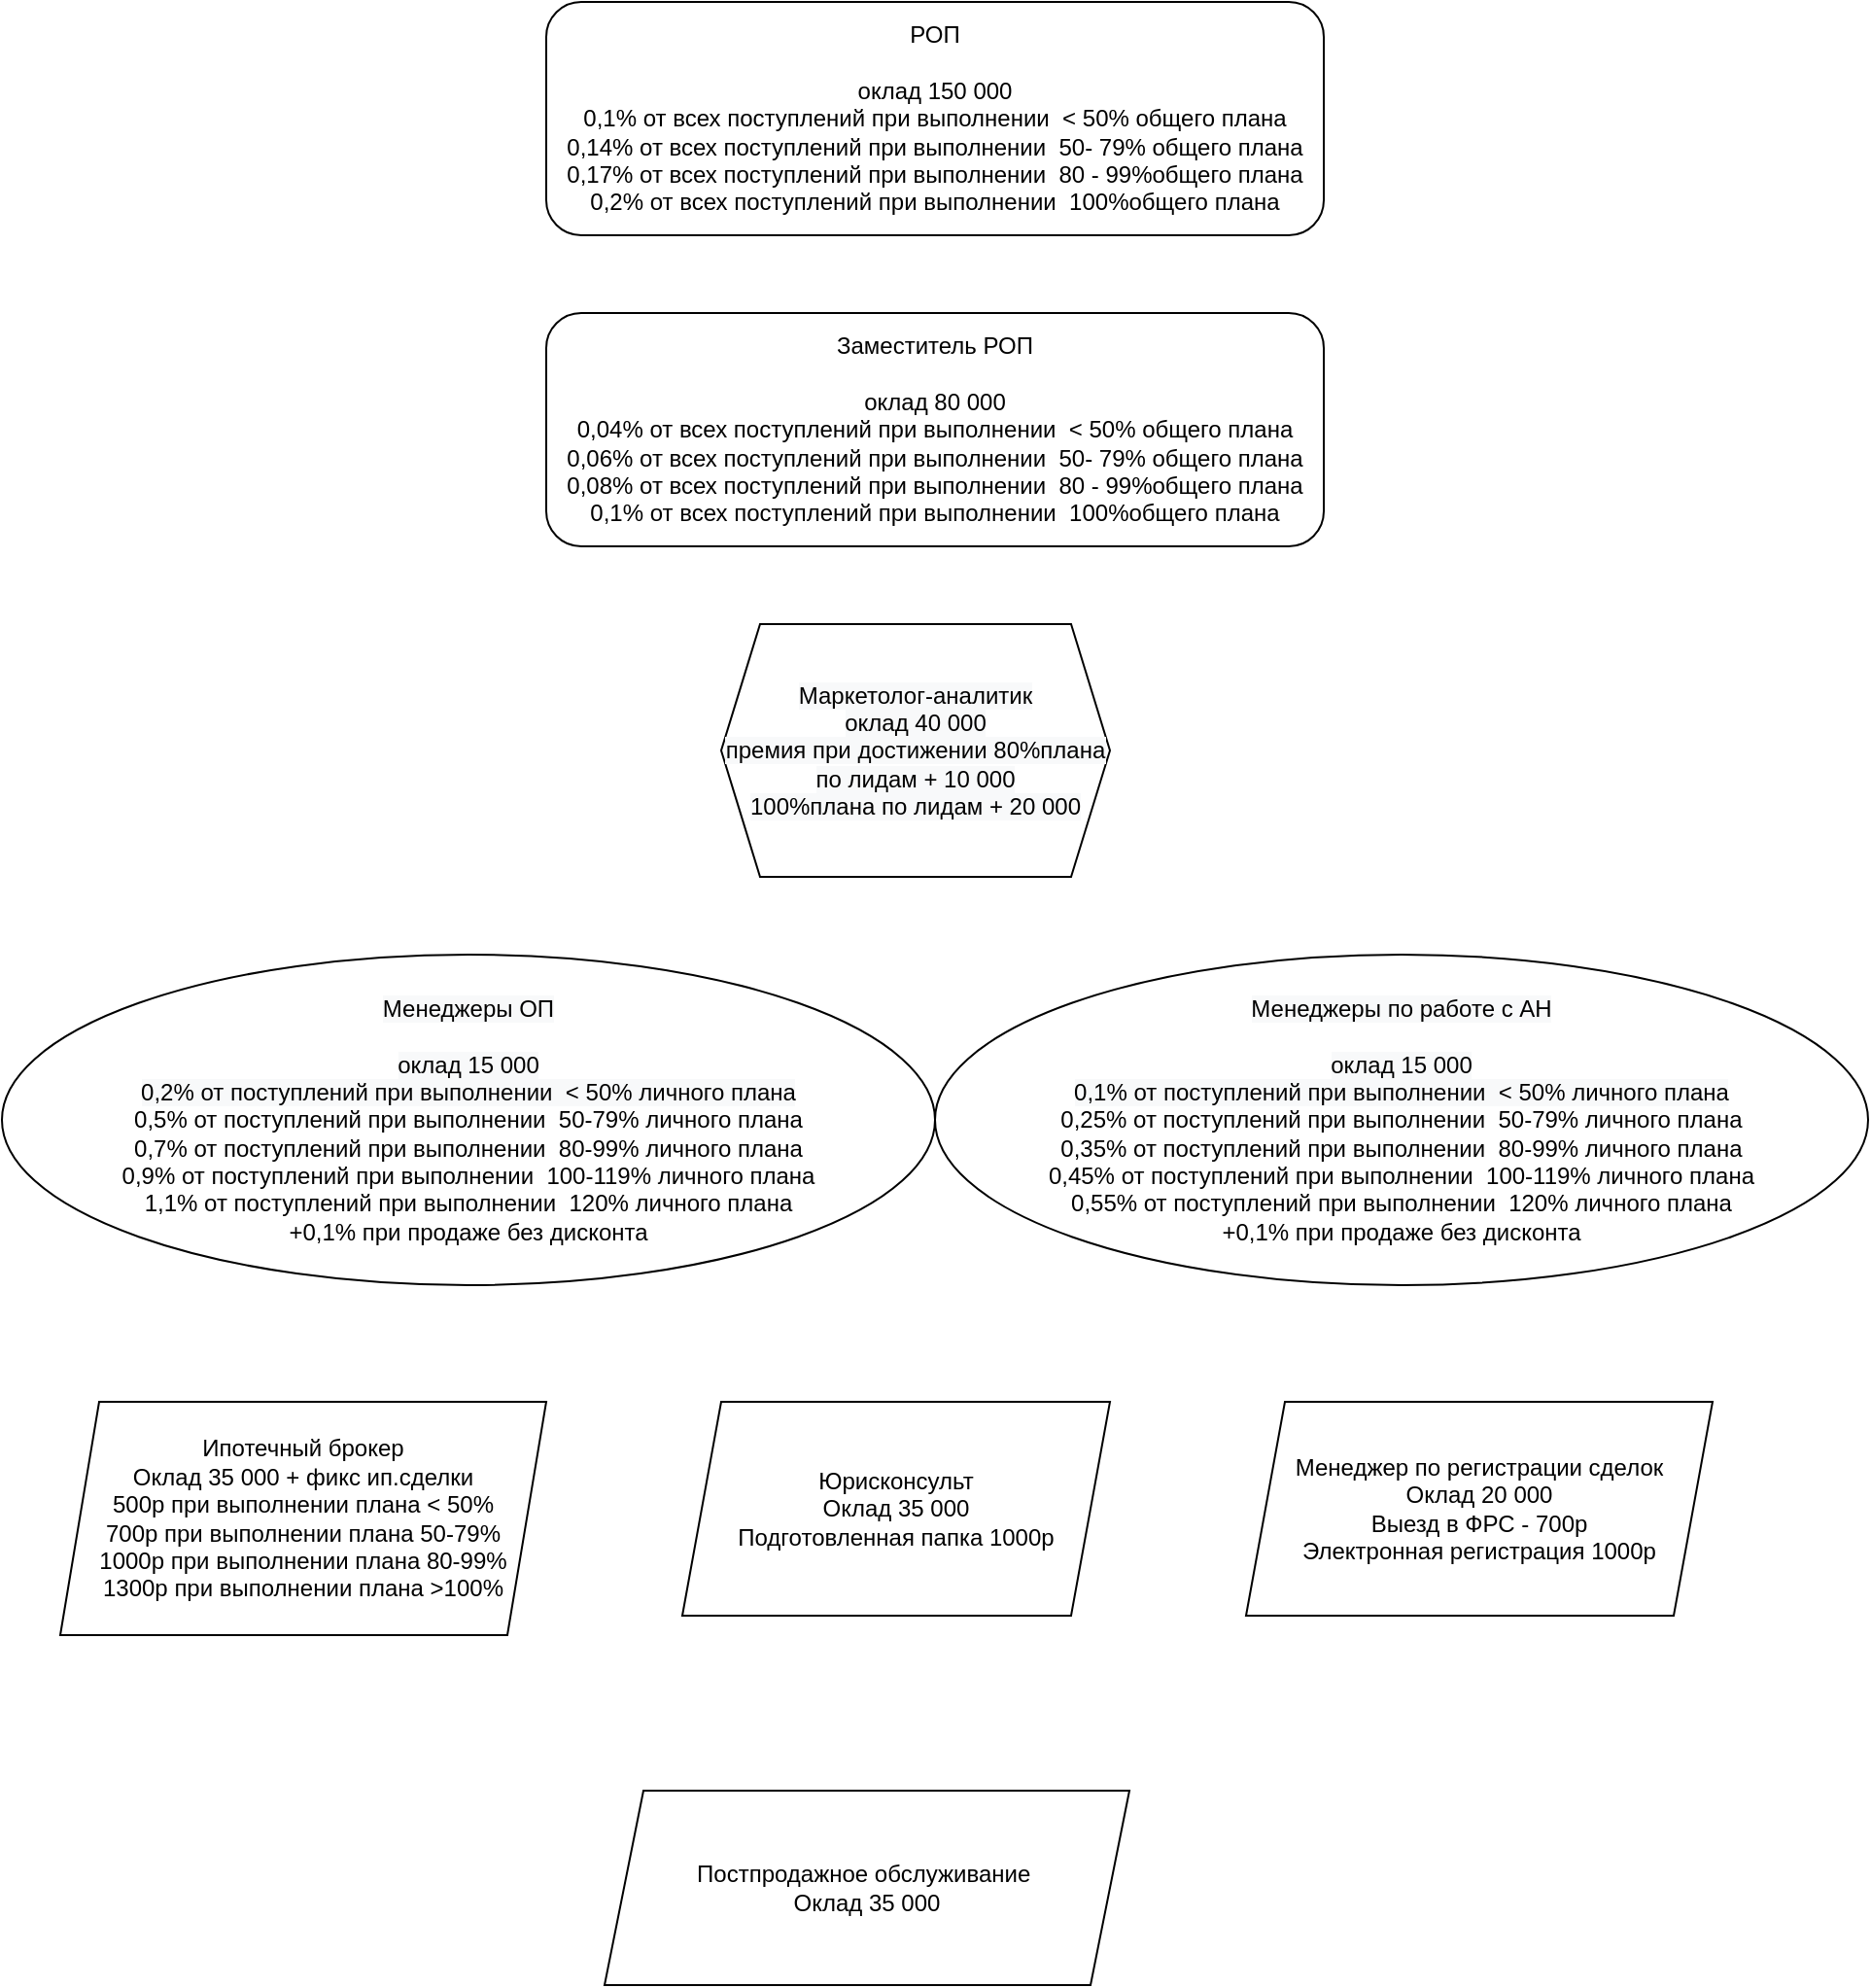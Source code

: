 <mxfile version="14.8.0" type="github">
  <diagram id="7wqLCixm_22EbxgclX5y" name="Page-1">
    <mxGraphModel dx="1733" dy="625" grid="1" gridSize="10" guides="1" tooltips="1" connect="1" arrows="1" fold="1" page="1" pageScale="1" pageWidth="827" pageHeight="1169" math="0" shadow="0">
      <root>
        <mxCell id="0" />
        <mxCell id="1" parent="0" />
        <mxCell id="3LFxuPGzubrRKz1PhGpf-1" value="РОП&lt;br&gt;&lt;br&gt;оклад 150 000&lt;br&gt;0,1% от всех поступлений при выполнении&amp;nbsp; &amp;lt; 50% общего плана&lt;br&gt;0,14% от всех поступлений при выполнении&amp;nbsp; 50- 79% общего плана&lt;br&gt;0,17% от всех поступлений при выполнении&amp;nbsp; 80 - 99%общего&amp;nbsp;плана&lt;br&gt;0,2% от всех поступлений при выполнении&amp;nbsp; 100%общего&amp;nbsp;плана" style="rounded=1;whiteSpace=wrap;html=1;" vertex="1" parent="1">
          <mxGeometry x="270" y="10" width="400" height="120" as="geometry" />
        </mxCell>
        <mxCell id="3LFxuPGzubrRKz1PhGpf-2" value="Заместитель РОП&lt;br&gt;&lt;br&gt;оклад 80 000&lt;br&gt;0,04% от всех поступлений при выполнении&amp;nbsp; &amp;lt; 50% общего плана&lt;br&gt;0,06% от всех поступлений при выполнении&amp;nbsp; 50- 79% общего плана&lt;br&gt;0,08% от всех поступлений при выполнении&amp;nbsp; 80 - 99%общего&amp;nbsp;плана&lt;br&gt;0,1% от всех поступлений при выполнении&amp;nbsp; 100%общего&amp;nbsp;плана" style="rounded=1;whiteSpace=wrap;html=1;" vertex="1" parent="1">
          <mxGeometry x="270" y="170" width="400" height="120" as="geometry" />
        </mxCell>
        <mxCell id="3LFxuPGzubrRKz1PhGpf-4" value="&lt;span style=&quot;color: rgb(0 , 0 , 0) ; font-family: &amp;#34;helvetica&amp;#34; ; font-size: 12px ; font-style: normal ; font-weight: 400 ; letter-spacing: normal ; text-align: center ; text-indent: 0px ; text-transform: none ; word-spacing: 0px ; background-color: rgb(248 , 249 , 250) ; display: inline ; float: none&quot;&gt;Менеджеры ОП&lt;/span&gt;&lt;br style=&quot;color: rgb(0 , 0 , 0) ; font-family: &amp;#34;helvetica&amp;#34; ; font-size: 12px ; font-style: normal ; font-weight: 400 ; letter-spacing: normal ; text-align: center ; text-indent: 0px ; text-transform: none ; word-spacing: 0px ; background-color: rgb(248 , 249 , 250)&quot;&gt;&lt;br style=&quot;color: rgb(0 , 0 , 0) ; font-family: &amp;#34;helvetica&amp;#34; ; font-size: 12px ; font-style: normal ; font-weight: 400 ; letter-spacing: normal ; text-align: center ; text-indent: 0px ; text-transform: none ; word-spacing: 0px ; background-color: rgb(248 , 249 , 250)&quot;&gt;&lt;span style=&quot;color: rgb(0 , 0 , 0) ; font-family: &amp;#34;helvetica&amp;#34; ; font-size: 12px ; font-style: normal ; font-weight: 400 ; letter-spacing: normal ; text-align: center ; text-indent: 0px ; text-transform: none ; word-spacing: 0px ; background-color: rgb(248 , 249 , 250) ; display: inline ; float: none&quot;&gt;оклад 15 000&lt;/span&gt;&lt;br style=&quot;color: rgb(0 , 0 , 0) ; font-family: &amp;#34;helvetica&amp;#34; ; font-size: 12px ; font-style: normal ; font-weight: 400 ; letter-spacing: normal ; text-align: center ; text-indent: 0px ; text-transform: none ; word-spacing: 0px ; background-color: rgb(248 , 249 , 250)&quot;&gt;&lt;span style=&quot;color: rgb(0 , 0 , 0) ; font-family: &amp;#34;helvetica&amp;#34; ; font-size: 12px ; font-style: normal ; font-weight: 400 ; letter-spacing: normal ; text-align: center ; text-indent: 0px ; text-transform: none ; word-spacing: 0px ; background-color: rgb(248 , 249 , 250) ; display: inline ; float: none&quot;&gt;0,2% от поступлений при выполнении&amp;nbsp; &amp;lt; 50% личного плана&lt;/span&gt;&lt;br style=&quot;color: rgb(0 , 0 , 0) ; font-family: &amp;#34;helvetica&amp;#34; ; font-size: 12px ; font-style: normal ; font-weight: 400 ; letter-spacing: normal ; text-align: center ; text-indent: 0px ; text-transform: none ; word-spacing: 0px ; background-color: rgb(248 , 249 , 250)&quot;&gt;&lt;span style=&quot;font-family: &amp;#34;helvetica&amp;#34;&quot;&gt;0,5% от поступлений при выполнении&amp;nbsp; 50-79% личного плана&lt;br&gt;&lt;/span&gt;&lt;span style=&quot;font-family: &amp;#34;helvetica&amp;#34;&quot;&gt;0,7% от поступлений при выполнении&amp;nbsp; 80-99% личного плана&lt;br&gt;&lt;/span&gt;&lt;span style=&quot;font-family: &amp;#34;helvetica&amp;#34;&quot;&gt;0,9% от поступлений при выполнении&amp;nbsp; 100-119% личного плана&lt;br&gt;&lt;/span&gt;&lt;span style=&quot;font-family: &amp;#34;helvetica&amp;#34;&quot;&gt;1,1% от поступлений при выполнении&amp;nbsp; 120% личного плана&lt;br&gt;&lt;/span&gt;&lt;span style=&quot;font-family: &amp;#34;helvetica&amp;#34;&quot;&gt;+0,1% при продаже без дисконта&lt;br&gt;&lt;/span&gt;" style="ellipse;whiteSpace=wrap;html=1;" vertex="1" parent="1">
          <mxGeometry x="-10" y="500" width="480" height="170" as="geometry" />
        </mxCell>
        <mxCell id="3LFxuPGzubrRKz1PhGpf-7" value="Ипотечный брокер&lt;br&gt;Оклад 35 000 + фикс ип.сделки&lt;br&gt;500р при выполнении плана&amp;nbsp;&lt;span style=&quot;font-family: &amp;#34;helvetica&amp;#34;&quot;&gt;&amp;lt; 50%&lt;br&gt;&lt;/span&gt;700р при выполнении плана 5&lt;span style=&quot;font-family: &amp;#34;helvetica&amp;#34;&quot;&gt;0-79%&lt;br&gt;&lt;/span&gt;1000р при выполнении плана 80-99&lt;span style=&quot;font-family: &amp;#34;helvetica&amp;#34;&quot;&gt;%&lt;br&gt;&lt;/span&gt;1300р при выполнении плана &amp;gt;100&lt;span style=&quot;font-family: &amp;#34;helvetica&amp;#34;&quot;&gt;%&lt;/span&gt;&lt;span style=&quot;font-family: &amp;#34;helvetica&amp;#34;&quot;&gt;&lt;br&gt;&lt;/span&gt;" style="shape=parallelogram;perimeter=parallelogramPerimeter;whiteSpace=wrap;html=1;fixedSize=1;" vertex="1" parent="1">
          <mxGeometry x="20" y="730" width="250" height="120" as="geometry" />
        </mxCell>
        <mxCell id="3LFxuPGzubrRKz1PhGpf-8" value="Юрисконсульт&lt;br&gt;Оклад 35 000&lt;br&gt;Подготовленная папка 1000р" style="shape=parallelogram;perimeter=parallelogramPerimeter;whiteSpace=wrap;html=1;fixedSize=1;" vertex="1" parent="1">
          <mxGeometry x="340" y="730" width="220" height="110" as="geometry" />
        </mxCell>
        <mxCell id="3LFxuPGzubrRKz1PhGpf-9" value="Менеджер по регистрации сделок&lt;br&gt;Оклад 20 000&lt;br&gt;Выезд в ФРС - 700р&lt;br&gt;Электронная регистрация 1000р" style="shape=parallelogram;perimeter=parallelogramPerimeter;whiteSpace=wrap;html=1;fixedSize=1;" vertex="1" parent="1">
          <mxGeometry x="630" y="730" width="240" height="110" as="geometry" />
        </mxCell>
        <mxCell id="3LFxuPGzubrRKz1PhGpf-18" value="&lt;span style=&quot;color: rgb(0 , 0 , 0) ; font-family: &amp;#34;helvetica&amp;#34; ; font-size: 12px ; font-style: normal ; font-weight: 400 ; letter-spacing: normal ; text-align: center ; text-indent: 0px ; text-transform: none ; word-spacing: 0px ; background-color: rgb(248 , 249 , 250) ; display: inline ; float: none&quot;&gt;Менеджеры по работе с АН&lt;/span&gt;&lt;br style=&quot;color: rgb(0 , 0 , 0) ; font-family: &amp;#34;helvetica&amp;#34; ; font-size: 12px ; font-style: normal ; font-weight: 400 ; letter-spacing: normal ; text-align: center ; text-indent: 0px ; text-transform: none ; word-spacing: 0px ; background-color: rgb(248 , 249 , 250)&quot;&gt;&lt;br style=&quot;color: rgb(0 , 0 , 0) ; font-family: &amp;#34;helvetica&amp;#34; ; font-size: 12px ; font-style: normal ; font-weight: 400 ; letter-spacing: normal ; text-align: center ; text-indent: 0px ; text-transform: none ; word-spacing: 0px ; background-color: rgb(248 , 249 , 250)&quot;&gt;&lt;span style=&quot;color: rgb(0 , 0 , 0) ; font-family: &amp;#34;helvetica&amp;#34; ; font-size: 12px ; font-style: normal ; font-weight: 400 ; letter-spacing: normal ; text-align: center ; text-indent: 0px ; text-transform: none ; word-spacing: 0px ; background-color: rgb(248 , 249 , 250) ; display: inline ; float: none&quot;&gt;оклад 15 000&lt;/span&gt;&lt;br style=&quot;color: rgb(0 , 0 , 0) ; font-family: &amp;#34;helvetica&amp;#34; ; font-size: 12px ; font-style: normal ; font-weight: 400 ; letter-spacing: normal ; text-align: center ; text-indent: 0px ; text-transform: none ; word-spacing: 0px ; background-color: rgb(248 , 249 , 250)&quot;&gt;&lt;span style=&quot;color: rgb(0 , 0 , 0) ; font-family: &amp;#34;helvetica&amp;#34; ; font-size: 12px ; font-style: normal ; font-weight: 400 ; letter-spacing: normal ; text-align: center ; text-indent: 0px ; text-transform: none ; word-spacing: 0px ; background-color: rgb(248 , 249 , 250) ; display: inline ; float: none&quot;&gt;0,1% от поступлений при выполнении&amp;nbsp; &amp;lt; 50% личного плана&lt;/span&gt;&lt;br style=&quot;color: rgb(0 , 0 , 0) ; font-family: &amp;#34;helvetica&amp;#34; ; font-size: 12px ; font-style: normal ; font-weight: 400 ; letter-spacing: normal ; text-align: center ; text-indent: 0px ; text-transform: none ; word-spacing: 0px ; background-color: rgb(248 , 249 , 250)&quot;&gt;&lt;span style=&quot;font-family: &amp;#34;helvetica&amp;#34;&quot;&gt;0,25% от поступлений при выполнении&amp;nbsp; 50-79% личного плана&lt;br&gt;&lt;/span&gt;&lt;span style=&quot;font-family: &amp;#34;helvetica&amp;#34;&quot;&gt;0,35% от поступлений при выполнении&amp;nbsp; 80-99% личного плана&lt;br&gt;&lt;/span&gt;&lt;span style=&quot;font-family: &amp;#34;helvetica&amp;#34;&quot;&gt;0,45% от поступлений при выполнении&amp;nbsp; 100-119% личного плана&lt;br&gt;&lt;/span&gt;&lt;span style=&quot;font-family: &amp;#34;helvetica&amp;#34;&quot;&gt;0,55% от поступлений при выполнении&amp;nbsp; 120% личного плана&lt;br&gt;&lt;/span&gt;&lt;span style=&quot;font-family: &amp;#34;helvetica&amp;#34;&quot;&gt;+0,1% при продаже без дисконта&lt;br&gt;&lt;/span&gt;" style="ellipse;whiteSpace=wrap;html=1;" vertex="1" parent="1">
          <mxGeometry x="470" y="500" width="480" height="170" as="geometry" />
        </mxCell>
        <mxCell id="3LFxuPGzubrRKz1PhGpf-20" value="Постпродажное обслуживание&amp;nbsp;&lt;br&gt;Оклад 35 000" style="shape=parallelogram;perimeter=parallelogramPerimeter;whiteSpace=wrap;html=1;fixedSize=1;" vertex="1" parent="1">
          <mxGeometry x="300" y="930" width="270" height="100" as="geometry" />
        </mxCell>
        <mxCell id="3LFxuPGzubrRKz1PhGpf-22" value="&lt;span style=&quot;color: rgb(0 , 0 , 0) ; font-family: &amp;#34;helvetica&amp;#34; ; font-size: 12px ; font-style: normal ; font-weight: 400 ; letter-spacing: normal ; text-align: center ; text-indent: 0px ; text-transform: none ; word-spacing: 0px ; background-color: rgb(248 , 249 , 250) ; display: inline ; float: none&quot;&gt;Маркетолог-аналитик&lt;/span&gt;&lt;br style=&quot;color: rgb(0 , 0 , 0) ; font-family: &amp;#34;helvetica&amp;#34; ; font-size: 12px ; font-style: normal ; font-weight: 400 ; letter-spacing: normal ; text-align: center ; text-indent: 0px ; text-transform: none ; word-spacing: 0px ; background-color: rgb(248 , 249 , 250)&quot;&gt;&lt;span style=&quot;color: rgb(0 , 0 , 0) ; font-family: &amp;#34;helvetica&amp;#34; ; font-size: 12px ; font-style: normal ; font-weight: 400 ; letter-spacing: normal ; text-align: center ; text-indent: 0px ; text-transform: none ; word-spacing: 0px ; background-color: rgb(248 , 249 , 250) ; display: inline ; float: none&quot;&gt;оклад 40 000&lt;/span&gt;&lt;br style=&quot;color: rgb(0 , 0 , 0) ; font-family: &amp;#34;helvetica&amp;#34; ; font-size: 12px ; font-style: normal ; font-weight: 400 ; letter-spacing: normal ; text-align: center ; text-indent: 0px ; text-transform: none ; word-spacing: 0px ; background-color: rgb(248 , 249 , 250)&quot;&gt;&lt;span style=&quot;color: rgb(0 , 0 , 0) ; font-family: &amp;#34;helvetica&amp;#34; ; font-size: 12px ; font-style: normal ; font-weight: 400 ; letter-spacing: normal ; text-align: center ; text-indent: 0px ; text-transform: none ; word-spacing: 0px ; background-color: rgb(248 , 249 , 250) ; display: inline ; float: none&quot;&gt;премия при достижении 80%плана по лидам + 10 000&lt;br&gt;100%плана по лидам + 20 000&lt;br&gt;&lt;/span&gt;" style="shape=hexagon;perimeter=hexagonPerimeter2;whiteSpace=wrap;html=1;fixedSize=1;" vertex="1" parent="1">
          <mxGeometry x="360" y="330" width="200" height="130" as="geometry" />
        </mxCell>
      </root>
    </mxGraphModel>
  </diagram>
</mxfile>

